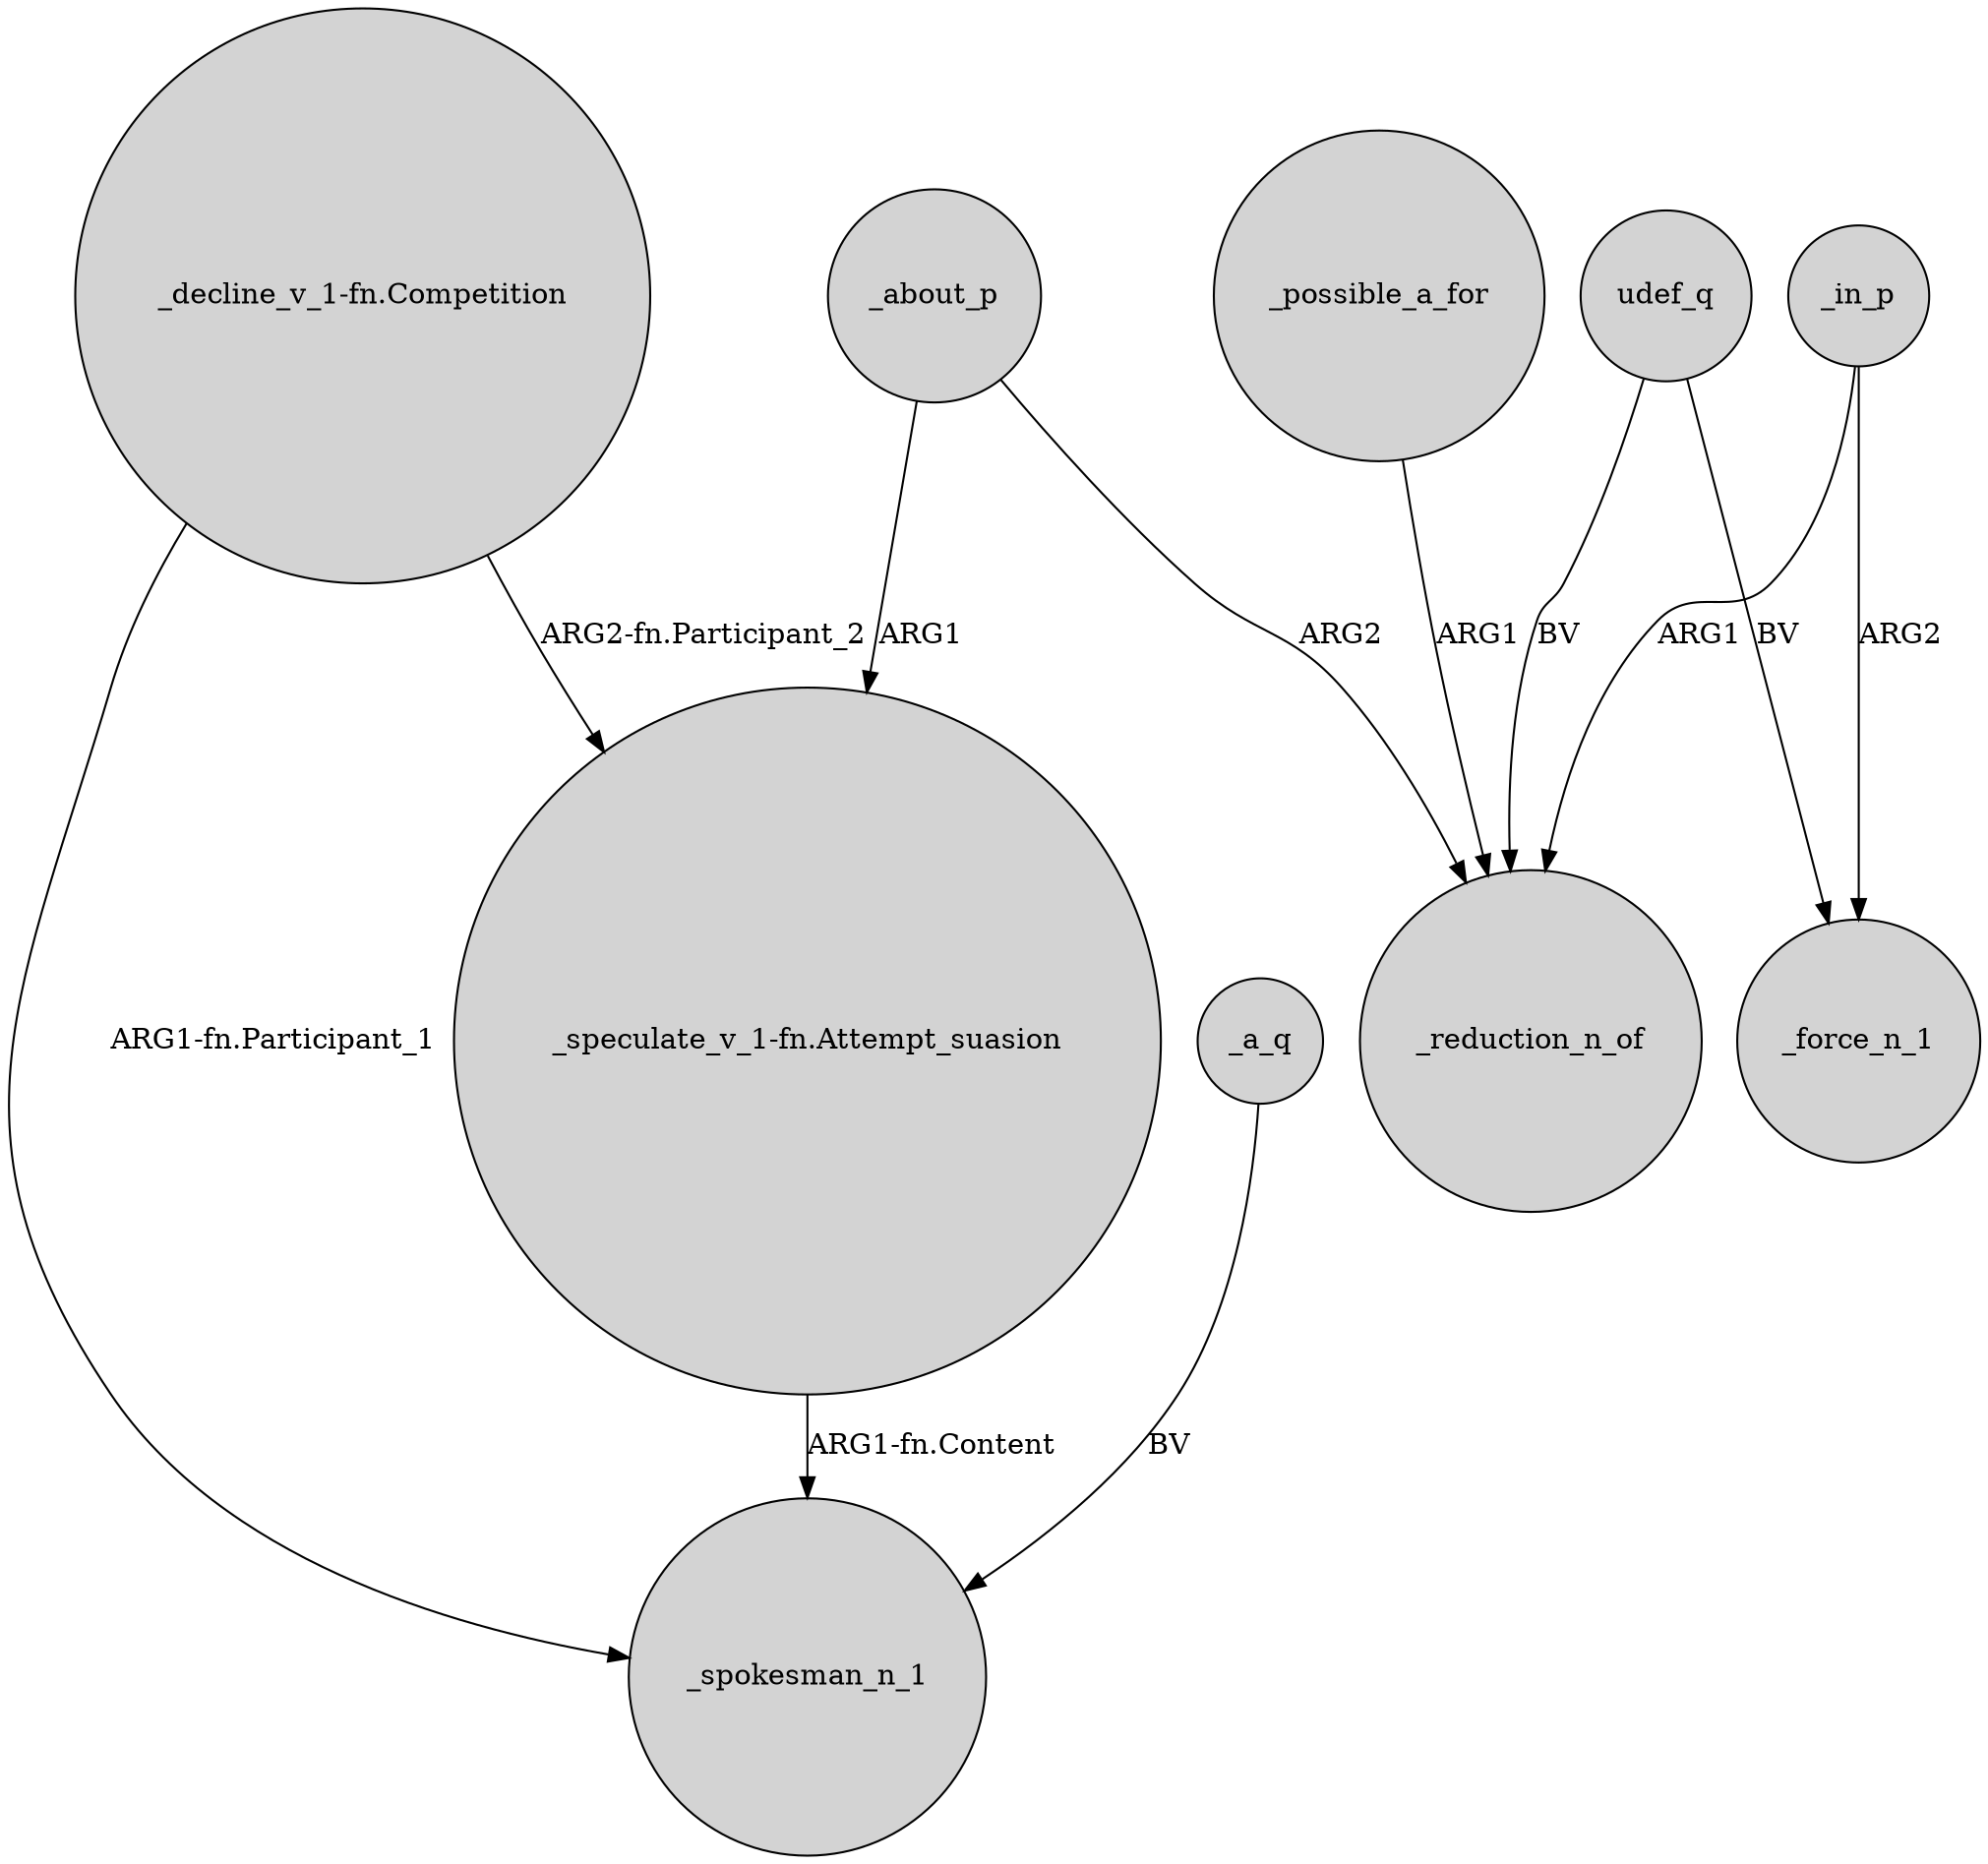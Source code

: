digraph {
	node [shape=circle style=filled]
	"_decline_v_1-fn.Competition" -> _spokesman_n_1 [label="ARG1-fn.Participant_1"]
	_about_p -> "_speculate_v_1-fn.Attempt_suasion" [label=ARG1]
	_possible_a_for -> _reduction_n_of [label=ARG1]
	_about_p -> _reduction_n_of [label=ARG2]
	udef_q -> _reduction_n_of [label=BV]
	"_decline_v_1-fn.Competition" -> "_speculate_v_1-fn.Attempt_suasion" [label="ARG2-fn.Participant_2"]
	_in_p -> _reduction_n_of [label=ARG1]
	_in_p -> _force_n_1 [label=ARG2]
	udef_q -> _force_n_1 [label=BV]
	_a_q -> _spokesman_n_1 [label=BV]
	"_speculate_v_1-fn.Attempt_suasion" -> _spokesman_n_1 [label="ARG1-fn.Content"]
}
